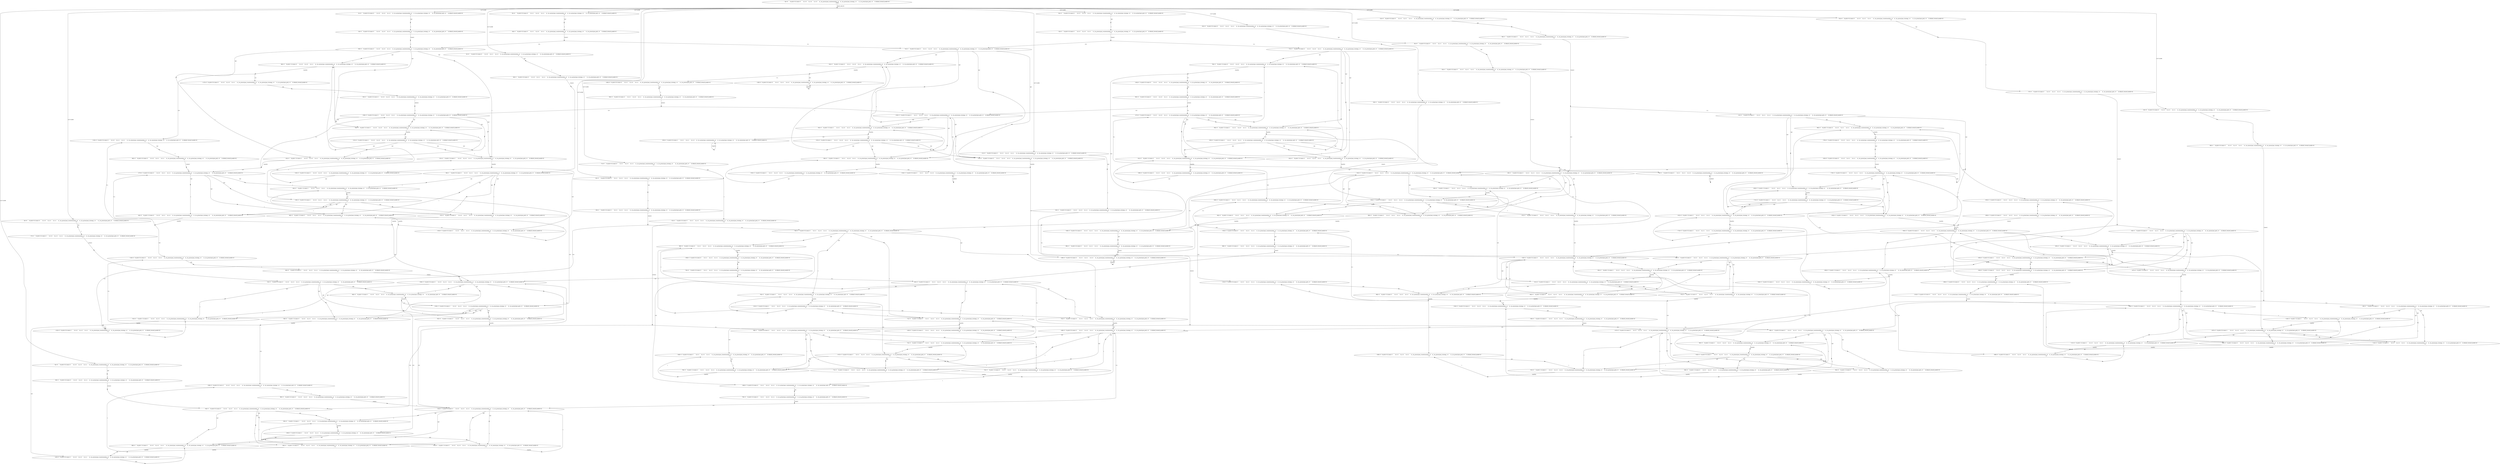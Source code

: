 digraph model {
	0 [ label = "0[c=0	& pick=0	& mem=0	& x=0	& y=0	& o=0	& _loc_prism2jani_countermodule_=0	& _loc_prism2jani_strategy_=0	& _loc_prism2jani_grid_=0	& default_reward_model=0]
: {init}" ];
	1 [ label = "1[c=0	& pick=0	& mem=0	& x=0	& y=0	& o=1	& _loc_prism2jani_countermodule_=0	& _loc_prism2jani_strategy_=0	& _loc_prism2jani_grid_=0	& default_reward_model=0]
: {}" ];
	2 [ label = "2[c=0	& pick=0	& mem=0	& x=0	& y=1	& o=1	& _loc_prism2jani_countermodule_=0	& _loc_prism2jani_strategy_=0	& _loc_prism2jani_grid_=0	& default_reward_model=0]
: {}" ];
	3 [ label = "3[c=0	& pick=0	& mem=0	& x=0	& y=2	& o=1	& _loc_prism2jani_countermodule_=0	& _loc_prism2jani_strategy_=0	& _loc_prism2jani_grid_=0	& default_reward_model=0]
: {}" ];
	4 [ label = "4[c=0	& pick=0	& mem=0	& x=0	& y=3	& o=1	& _loc_prism2jani_countermodule_=0	& _loc_prism2jani_strategy_=0	& _loc_prism2jani_grid_=0	& default_reward_model=0]
: {}" ];
	5 [ label = "5[c=0	& pick=0	& mem=0	& x=1	& y=0	& o=1	& _loc_prism2jani_countermodule_=0	& _loc_prism2jani_strategy_=0	& _loc_prism2jani_grid_=0	& default_reward_model=0]
: {}" ];
	6 [ label = "6[c=0	& pick=0	& mem=0	& x=1	& y=2	& o=1	& _loc_prism2jani_countermodule_=0	& _loc_prism2jani_strategy_=0	& _loc_prism2jani_grid_=0	& default_reward_model=0]
: {}" ];
	7 [ label = "7[c=0	& pick=0	& mem=0	& x=1	& y=3	& o=1	& _loc_prism2jani_countermodule_=0	& _loc_prism2jani_strategy_=0	& _loc_prism2jani_grid_=0	& default_reward_model=0]
: {}" ];
	8 [ label = "8[c=0	& pick=0	& mem=0	& x=2	& y=0	& o=1	& _loc_prism2jani_countermodule_=0	& _loc_prism2jani_strategy_=0	& _loc_prism2jani_grid_=0	& default_reward_model=0]
: {}" ];
	9 [ label = "9[c=0	& pick=0	& mem=0	& x=2	& y=1	& o=1	& _loc_prism2jani_countermodule_=0	& _loc_prism2jani_strategy_=0	& _loc_prism2jani_grid_=0	& default_reward_model=0]
: {}" ];
	10 [ label = "10[c=0	& pick=0	& mem=0	& x=2	& y=2	& o=1	& _loc_prism2jani_countermodule_=0	& _loc_prism2jani_strategy_=0	& _loc_prism2jani_grid_=0	& default_reward_model=0]
: {}" ];
	11 [ label = "11[c=0	& pick=0	& mem=0	& x=2	& y=3	& o=1	& _loc_prism2jani_countermodule_=0	& _loc_prism2jani_strategy_=0	& _loc_prism2jani_grid_=0	& default_reward_model=0]
: {}" ];
	12 [ label = "12[c=0	& pick=0	& mem=0	& x=3	& y=1	& o=1	& _loc_prism2jani_countermodule_=0	& _loc_prism2jani_strategy_=0	& _loc_prism2jani_grid_=0	& default_reward_model=0]
: {}" ];
	13 [ label = "13[c=0	& pick=0	& mem=0	& x=3	& y=2	& o=1	& _loc_prism2jani_countermodule_=0	& _loc_prism2jani_strategy_=0	& _loc_prism2jani_grid_=0	& default_reward_model=0]
: {}" ];
	14 [ label = "14[c=0	& pick=0	& mem=0	& x=3	& y=3	& o=1	& _loc_prism2jani_countermodule_=0	& _loc_prism2jani_strategy_=0	& _loc_prism2jani_grid_=0	& default_reward_model=0]
: {}" ];
	15 [ label = "15[c=1	& pick=4	& mem=3	& x=0	& y=0	& o=1	& _loc_prism2jani_countermodule_=0	& _loc_prism2jani_strategy_=0	& _loc_prism2jani_grid_=0	& default_reward_model=0]
: {}" ];
	16 [ label = "16[c=1	& pick=4	& mem=3	& x=0	& y=1	& o=1	& _loc_prism2jani_countermodule_=0	& _loc_prism2jani_strategy_=0	& _loc_prism2jani_grid_=0	& default_reward_model=0]
: {}" ];
	17 [ label = "17[c=1	& pick=4	& mem=3	& x=0	& y=2	& o=1	& _loc_prism2jani_countermodule_=0	& _loc_prism2jani_strategy_=0	& _loc_prism2jani_grid_=0	& default_reward_model=0]
: {}" ];
	18 [ label = "18[c=1	& pick=4	& mem=3	& x=0	& y=3	& o=1	& _loc_prism2jani_countermodule_=0	& _loc_prism2jani_strategy_=0	& _loc_prism2jani_grid_=0	& default_reward_model=0]
: {}" ];
	19 [ label = "19[c=1	& pick=4	& mem=3	& x=1	& y=0	& o=1	& _loc_prism2jani_countermodule_=0	& _loc_prism2jani_strategy_=0	& _loc_prism2jani_grid_=0	& default_reward_model=0]
: {}" ];
	20 [ label = "20[c=1	& pick=4	& mem=3	& x=1	& y=2	& o=1	& _loc_prism2jani_countermodule_=0	& _loc_prism2jani_strategy_=0	& _loc_prism2jani_grid_=0	& default_reward_model=0]
: {}" ];
	21 [ label = "21[c=1	& pick=4	& mem=3	& x=1	& y=3	& o=1	& _loc_prism2jani_countermodule_=0	& _loc_prism2jani_strategy_=0	& _loc_prism2jani_grid_=0	& default_reward_model=0]
: {}" ];
	22 [ label = "22[c=1	& pick=4	& mem=3	& x=2	& y=0	& o=1	& _loc_prism2jani_countermodule_=0	& _loc_prism2jani_strategy_=0	& _loc_prism2jani_grid_=0	& default_reward_model=0]
: {}" ];
	23 [ label = "23[c=1	& pick=4	& mem=3	& x=2	& y=1	& o=1	& _loc_prism2jani_countermodule_=0	& _loc_prism2jani_strategy_=0	& _loc_prism2jani_grid_=0	& default_reward_model=0]
: {}" ];
	24 [ label = "24[c=1	& pick=4	& mem=3	& x=2	& y=2	& o=1	& _loc_prism2jani_countermodule_=0	& _loc_prism2jani_strategy_=0	& _loc_prism2jani_grid_=0	& default_reward_model=0]
: {}" ];
	25 [ label = "25[c=1	& pick=4	& mem=3	& x=2	& y=3	& o=1	& _loc_prism2jani_countermodule_=0	& _loc_prism2jani_strategy_=0	& _loc_prism2jani_grid_=0	& default_reward_model=0]
: {}" ];
	26 [ label = "26[c=1	& pick=4	& mem=3	& x=3	& y=1	& o=1	& _loc_prism2jani_countermodule_=0	& _loc_prism2jani_strategy_=0	& _loc_prism2jani_grid_=0	& default_reward_model=0]
: {}" ];
	27 [ label = "27[c=1	& pick=4	& mem=3	& x=3	& y=2	& o=1	& _loc_prism2jani_countermodule_=0	& _loc_prism2jani_strategy_=0	& _loc_prism2jani_grid_=0	& default_reward_model=0]
: {}" ];
	28 [ label = "28[c=1	& pick=4	& mem=3	& x=3	& y=3	& o=1	& _loc_prism2jani_countermodule_=0	& _loc_prism2jani_strategy_=0	& _loc_prism2jani_grid_=0	& default_reward_model=0]
: {}" ];
	29 [ label = "29[c=1	& pick=0	& mem=3	& x=0	& y=1	& o=1	& _loc_prism2jani_countermodule_=0	& _loc_prism2jani_strategy_=0	& _loc_prism2jani_grid_=0	& default_reward_model=0]
: {}" ];
	30 [ label = "30[c=1	& pick=0	& mem=3	& x=0	& y=0	& o=1	& _loc_prism2jani_countermodule_=0	& _loc_prism2jani_strategy_=0	& _loc_prism2jani_grid_=0	& default_reward_model=0]
: {}" ];
	31 [ label = "31[c=1	& pick=0	& mem=3	& x=1	& y=0	& o=1	& _loc_prism2jani_countermodule_=0	& _loc_prism2jani_strategy_=0	& _loc_prism2jani_grid_=0	& default_reward_model=0]
: {}" ];
	32 [ label = "32[c=1	& pick=0	& mem=3	& x=0	& y=2	& o=1	& _loc_prism2jani_countermodule_=0	& _loc_prism2jani_strategy_=0	& _loc_prism2jani_grid_=0	& default_reward_model=0]
: {}" ];
	33 [ label = "33[c=1	& pick=0	& mem=3	& x=1	& y=1	& o=3	& _loc_prism2jani_countermodule_=0	& _loc_prism2jani_strategy_=0	& _loc_prism2jani_grid_=0	& default_reward_model=0]
: {}" ];
	34 [ label = "34[c=1	& pick=0	& mem=3	& x=0	& y=3	& o=1	& _loc_prism2jani_countermodule_=0	& _loc_prism2jani_strategy_=0	& _loc_prism2jani_grid_=0	& default_reward_model=0]
: {}" ];
	35 [ label = "35[c=1	& pick=0	& mem=3	& x=1	& y=2	& o=1	& _loc_prism2jani_countermodule_=0	& _loc_prism2jani_strategy_=0	& _loc_prism2jani_grid_=0	& default_reward_model=0]
: {}" ];
	36 [ label = "36[c=1	& pick=0	& mem=3	& x=1	& y=3	& o=1	& _loc_prism2jani_countermodule_=0	& _loc_prism2jani_strategy_=0	& _loc_prism2jani_grid_=0	& default_reward_model=0]
: {}" ];
	37 [ label = "37[c=1	& pick=0	& mem=3	& x=2	& y=0	& o=1	& _loc_prism2jani_countermodule_=0	& _loc_prism2jani_strategy_=0	& _loc_prism2jani_grid_=0	& default_reward_model=0]
: {}" ];
	38 [ label = "38[c=1	& pick=0	& mem=3	& x=2	& y=2	& o=1	& _loc_prism2jani_countermodule_=0	& _loc_prism2jani_strategy_=0	& _loc_prism2jani_grid_=0	& default_reward_model=0]
: {}" ];
	39 [ label = "39[c=1	& pick=0	& mem=3	& x=2	& y=3	& o=1	& _loc_prism2jani_countermodule_=0	& _loc_prism2jani_strategy_=0	& _loc_prism2jani_grid_=0	& default_reward_model=0]
: {}" ];
	40 [ label = "40[c=1	& pick=0	& mem=3	& x=2	& y=1	& o=1	& _loc_prism2jani_countermodule_=0	& _loc_prism2jani_strategy_=0	& _loc_prism2jani_grid_=0	& default_reward_model=0]
: {}" ];
	41 [ label = "41[c=1	& pick=0	& mem=3	& x=3	& y=1	& o=1	& _loc_prism2jani_countermodule_=0	& _loc_prism2jani_strategy_=0	& _loc_prism2jani_grid_=0	& default_reward_model=0]
: {}" ];
	42 [ label = "42[c=1	& pick=0	& mem=3	& x=3	& y=2	& o=1	& _loc_prism2jani_countermodule_=0	& _loc_prism2jani_strategy_=0	& _loc_prism2jani_grid_=0	& default_reward_model=0]
: {}" ];
	43 [ label = "43[c=1	& pick=0	& mem=3	& x=3	& y=3	& o=1	& _loc_prism2jani_countermodule_=0	& _loc_prism2jani_strategy_=0	& _loc_prism2jani_grid_=0	& default_reward_model=0]
: {}" ];
	44 [ label = "44[c=2	& pick=1	& mem=0	& x=0	& y=1	& o=1	& _loc_prism2jani_countermodule_=0	& _loc_prism2jani_strategy_=0	& _loc_prism2jani_grid_=0	& default_reward_model=0]
: {}" ];
	45 [ label = "45[c=2	& pick=1	& mem=1	& x=0	& y=1	& o=1	& _loc_prism2jani_countermodule_=0	& _loc_prism2jani_strategy_=0	& _loc_prism2jani_grid_=0	& default_reward_model=0]
: {}" ];
	46 [ label = "46[c=2	& pick=1	& mem=2	& x=0	& y=1	& o=1	& _loc_prism2jani_countermodule_=0	& _loc_prism2jani_strategy_=0	& _loc_prism2jani_grid_=0	& default_reward_model=0]
: {}" ];
	47 [ label = "47[c=2	& pick=1	& mem=3	& x=0	& y=1	& o=1	& _loc_prism2jani_countermodule_=0	& _loc_prism2jani_strategy_=0	& _loc_prism2jani_grid_=0	& default_reward_model=0]
: {}" ];
	48 [ label = "48[c=2	& pick=4	& mem=3	& x=0	& y=1	& o=1	& _loc_prism2jani_countermodule_=0	& _loc_prism2jani_strategy_=0	& _loc_prism2jani_grid_=0	& default_reward_model=0]
: {}" ];
	49 [ label = "49[c=2	& pick=1	& mem=0	& x=0	& y=0	& o=1	& _loc_prism2jani_countermodule_=0	& _loc_prism2jani_strategy_=0	& _loc_prism2jani_grid_=0	& default_reward_model=0]
: {}" ];
	50 [ label = "50[c=2	& pick=1	& mem=1	& x=0	& y=0	& o=1	& _loc_prism2jani_countermodule_=0	& _loc_prism2jani_strategy_=0	& _loc_prism2jani_grid_=0	& default_reward_model=0]
: {}" ];
	51 [ label = "51[c=2	& pick=1	& mem=2	& x=0	& y=0	& o=1	& _loc_prism2jani_countermodule_=0	& _loc_prism2jani_strategy_=0	& _loc_prism2jani_grid_=0	& default_reward_model=0]
: {}" ];
	52 [ label = "52[c=2	& pick=1	& mem=3	& x=0	& y=0	& o=1	& _loc_prism2jani_countermodule_=0	& _loc_prism2jani_strategy_=0	& _loc_prism2jani_grid_=0	& default_reward_model=0]
: {}" ];
	53 [ label = "53[c=2	& pick=4	& mem=3	& x=0	& y=0	& o=1	& _loc_prism2jani_countermodule_=0	& _loc_prism2jani_strategy_=0	& _loc_prism2jani_grid_=0	& default_reward_model=0]
: {}" ];
	54 [ label = "54[c=2	& pick=1	& mem=0	& x=1	& y=0	& o=1	& _loc_prism2jani_countermodule_=0	& _loc_prism2jani_strategy_=0	& _loc_prism2jani_grid_=0	& default_reward_model=0]
: {}" ];
	55 [ label = "55[c=2	& pick=1	& mem=1	& x=1	& y=0	& o=1	& _loc_prism2jani_countermodule_=0	& _loc_prism2jani_strategy_=0	& _loc_prism2jani_grid_=0	& default_reward_model=0]
: {}" ];
	56 [ label = "56[c=2	& pick=1	& mem=2	& x=1	& y=0	& o=1	& _loc_prism2jani_countermodule_=0	& _loc_prism2jani_strategy_=0	& _loc_prism2jani_grid_=0	& default_reward_model=0]
: {}" ];
	57 [ label = "57[c=2	& pick=1	& mem=3	& x=1	& y=0	& o=1	& _loc_prism2jani_countermodule_=0	& _loc_prism2jani_strategy_=0	& _loc_prism2jani_grid_=0	& default_reward_model=0]
: {}" ];
	58 [ label = "58[c=2	& pick=4	& mem=3	& x=1	& y=0	& o=1	& _loc_prism2jani_countermodule_=0	& _loc_prism2jani_strategy_=0	& _loc_prism2jani_grid_=0	& default_reward_model=0]
: {}" ];
	59 [ label = "59[c=2	& pick=1	& mem=0	& x=0	& y=2	& o=1	& _loc_prism2jani_countermodule_=0	& _loc_prism2jani_strategy_=0	& _loc_prism2jani_grid_=0	& default_reward_model=0]
: {}" ];
	60 [ label = "60[c=2	& pick=1	& mem=1	& x=0	& y=2	& o=1	& _loc_prism2jani_countermodule_=0	& _loc_prism2jani_strategy_=0	& _loc_prism2jani_grid_=0	& default_reward_model=0]
: {}" ];
	61 [ label = "61[c=2	& pick=1	& mem=2	& x=0	& y=2	& o=1	& _loc_prism2jani_countermodule_=0	& _loc_prism2jani_strategy_=0	& _loc_prism2jani_grid_=0	& default_reward_model=0]
: {}" ];
	62 [ label = "62[c=2	& pick=1	& mem=3	& x=0	& y=2	& o=1	& _loc_prism2jani_countermodule_=0	& _loc_prism2jani_strategy_=0	& _loc_prism2jani_grid_=0	& default_reward_model=0]
: {}" ];
	63 [ label = "63[c=2	& pick=4	& mem=3	& x=0	& y=2	& o=1	& _loc_prism2jani_countermodule_=0	& _loc_prism2jani_strategy_=0	& _loc_prism2jani_grid_=0	& default_reward_model=0]
: {}" ];
	64 [ label = "64[c=2	& pick=1	& mem=0	& x=0	& y=3	& o=1	& _loc_prism2jani_countermodule_=0	& _loc_prism2jani_strategy_=0	& _loc_prism2jani_grid_=0	& default_reward_model=0]
: {}" ];
	65 [ label = "65[c=2	& pick=1	& mem=1	& x=0	& y=3	& o=1	& _loc_prism2jani_countermodule_=0	& _loc_prism2jani_strategy_=0	& _loc_prism2jani_grid_=0	& default_reward_model=0]
: {}" ];
	66 [ label = "66[c=2	& pick=1	& mem=2	& x=0	& y=3	& o=1	& _loc_prism2jani_countermodule_=0	& _loc_prism2jani_strategy_=0	& _loc_prism2jani_grid_=0	& default_reward_model=0]
: {}" ];
	67 [ label = "67[c=2	& pick=1	& mem=3	& x=0	& y=3	& o=1	& _loc_prism2jani_countermodule_=0	& _loc_prism2jani_strategy_=0	& _loc_prism2jani_grid_=0	& default_reward_model=0]
: {}" ];
	68 [ label = "68[c=2	& pick=4	& mem=3	& x=0	& y=3	& o=1	& _loc_prism2jani_countermodule_=0	& _loc_prism2jani_strategy_=0	& _loc_prism2jani_grid_=0	& default_reward_model=0]
: {}" ];
	69 [ label = "69[c=2	& pick=1	& mem=0	& x=1	& y=2	& o=1	& _loc_prism2jani_countermodule_=0	& _loc_prism2jani_strategy_=0	& _loc_prism2jani_grid_=0	& default_reward_model=0]
: {}" ];
	70 [ label = "70[c=2	& pick=1	& mem=1	& x=1	& y=2	& o=1	& _loc_prism2jani_countermodule_=0	& _loc_prism2jani_strategy_=0	& _loc_prism2jani_grid_=0	& default_reward_model=0]
: {}" ];
	71 [ label = "71[c=2	& pick=1	& mem=2	& x=1	& y=2	& o=1	& _loc_prism2jani_countermodule_=0	& _loc_prism2jani_strategy_=0	& _loc_prism2jani_grid_=0	& default_reward_model=0]
: {}" ];
	72 [ label = "72[c=2	& pick=1	& mem=3	& x=1	& y=2	& o=1	& _loc_prism2jani_countermodule_=0	& _loc_prism2jani_strategy_=0	& _loc_prism2jani_grid_=0	& default_reward_model=0]
: {}" ];
	73 [ label = "73[c=2	& pick=4	& mem=3	& x=1	& y=2	& o=1	& _loc_prism2jani_countermodule_=0	& _loc_prism2jani_strategy_=0	& _loc_prism2jani_grid_=0	& default_reward_model=0]
: {}" ];
	74 [ label = "74[c=2	& pick=1	& mem=0	& x=1	& y=3	& o=1	& _loc_prism2jani_countermodule_=0	& _loc_prism2jani_strategy_=0	& _loc_prism2jani_grid_=0	& default_reward_model=0]
: {}" ];
	75 [ label = "75[c=2	& pick=1	& mem=1	& x=1	& y=3	& o=1	& _loc_prism2jani_countermodule_=0	& _loc_prism2jani_strategy_=0	& _loc_prism2jani_grid_=0	& default_reward_model=0]
: {}" ];
	76 [ label = "76[c=2	& pick=1	& mem=2	& x=1	& y=3	& o=1	& _loc_prism2jani_countermodule_=0	& _loc_prism2jani_strategy_=0	& _loc_prism2jani_grid_=0	& default_reward_model=0]
: {}" ];
	77 [ label = "77[c=2	& pick=1	& mem=3	& x=1	& y=3	& o=1	& _loc_prism2jani_countermodule_=0	& _loc_prism2jani_strategy_=0	& _loc_prism2jani_grid_=0	& default_reward_model=0]
: {}" ];
	78 [ label = "78[c=2	& pick=4	& mem=3	& x=1	& y=3	& o=1	& _loc_prism2jani_countermodule_=0	& _loc_prism2jani_strategy_=0	& _loc_prism2jani_grid_=0	& default_reward_model=0]
: {}" ];
	79 [ label = "79[c=2	& pick=1	& mem=0	& x=2	& y=0	& o=1	& _loc_prism2jani_countermodule_=0	& _loc_prism2jani_strategy_=0	& _loc_prism2jani_grid_=0	& default_reward_model=0]
: {}" ];
	80 [ label = "80[c=2	& pick=1	& mem=1	& x=2	& y=0	& o=1	& _loc_prism2jani_countermodule_=0	& _loc_prism2jani_strategy_=0	& _loc_prism2jani_grid_=0	& default_reward_model=0]
: {}" ];
	81 [ label = "81[c=2	& pick=1	& mem=2	& x=2	& y=0	& o=1	& _loc_prism2jani_countermodule_=0	& _loc_prism2jani_strategy_=0	& _loc_prism2jani_grid_=0	& default_reward_model=0]
: {}" ];
	82 [ label = "82[c=2	& pick=1	& mem=3	& x=2	& y=0	& o=1	& _loc_prism2jani_countermodule_=0	& _loc_prism2jani_strategy_=0	& _loc_prism2jani_grid_=0	& default_reward_model=0]
: {}" ];
	83 [ label = "83[c=2	& pick=4	& mem=3	& x=2	& y=0	& o=1	& _loc_prism2jani_countermodule_=0	& _loc_prism2jani_strategy_=0	& _loc_prism2jani_grid_=0	& default_reward_model=0]
: {}" ];
	84 [ label = "84[c=2	& pick=1	& mem=0	& x=2	& y=2	& o=1	& _loc_prism2jani_countermodule_=0	& _loc_prism2jani_strategy_=0	& _loc_prism2jani_grid_=0	& default_reward_model=0]
: {}" ];
	85 [ label = "85[c=2	& pick=1	& mem=1	& x=2	& y=2	& o=1	& _loc_prism2jani_countermodule_=0	& _loc_prism2jani_strategy_=0	& _loc_prism2jani_grid_=0	& default_reward_model=0]
: {}" ];
	86 [ label = "86[c=2	& pick=1	& mem=2	& x=2	& y=2	& o=1	& _loc_prism2jani_countermodule_=0	& _loc_prism2jani_strategy_=0	& _loc_prism2jani_grid_=0	& default_reward_model=0]
: {}" ];
	87 [ label = "87[c=2	& pick=1	& mem=3	& x=2	& y=2	& o=1	& _loc_prism2jani_countermodule_=0	& _loc_prism2jani_strategy_=0	& _loc_prism2jani_grid_=0	& default_reward_model=0]
: {}" ];
	88 [ label = "88[c=2	& pick=4	& mem=3	& x=2	& y=2	& o=1	& _loc_prism2jani_countermodule_=0	& _loc_prism2jani_strategy_=0	& _loc_prism2jani_grid_=0	& default_reward_model=0]
: {}" ];
	89 [ label = "89[c=2	& pick=1	& mem=0	& x=2	& y=3	& o=1	& _loc_prism2jani_countermodule_=0	& _loc_prism2jani_strategy_=0	& _loc_prism2jani_grid_=0	& default_reward_model=0]
: {}" ];
	90 [ label = "90[c=2	& pick=1	& mem=1	& x=2	& y=3	& o=1	& _loc_prism2jani_countermodule_=0	& _loc_prism2jani_strategy_=0	& _loc_prism2jani_grid_=0	& default_reward_model=0]
: {}" ];
	91 [ label = "91[c=2	& pick=1	& mem=2	& x=2	& y=3	& o=1	& _loc_prism2jani_countermodule_=0	& _loc_prism2jani_strategy_=0	& _loc_prism2jani_grid_=0	& default_reward_model=0]
: {}" ];
	92 [ label = "92[c=2	& pick=1	& mem=3	& x=2	& y=3	& o=1	& _loc_prism2jani_countermodule_=0	& _loc_prism2jani_strategy_=0	& _loc_prism2jani_grid_=0	& default_reward_model=0]
: {}" ];
	93 [ label = "93[c=2	& pick=4	& mem=3	& x=2	& y=3	& o=1	& _loc_prism2jani_countermodule_=0	& _loc_prism2jani_strategy_=0	& _loc_prism2jani_grid_=0	& default_reward_model=0]
: {}" ];
	94 [ label = "94[c=2	& pick=1	& mem=0	& x=2	& y=1	& o=1	& _loc_prism2jani_countermodule_=0	& _loc_prism2jani_strategy_=0	& _loc_prism2jani_grid_=0	& default_reward_model=0]
: {}" ];
	95 [ label = "95[c=2	& pick=1	& mem=1	& x=2	& y=1	& o=1	& _loc_prism2jani_countermodule_=0	& _loc_prism2jani_strategy_=0	& _loc_prism2jani_grid_=0	& default_reward_model=0]
: {}" ];
	96 [ label = "96[c=2	& pick=1	& mem=2	& x=2	& y=1	& o=1	& _loc_prism2jani_countermodule_=0	& _loc_prism2jani_strategy_=0	& _loc_prism2jani_grid_=0	& default_reward_model=0]
: {}" ];
	97 [ label = "97[c=2	& pick=1	& mem=3	& x=2	& y=1	& o=1	& _loc_prism2jani_countermodule_=0	& _loc_prism2jani_strategy_=0	& _loc_prism2jani_grid_=0	& default_reward_model=0]
: {}" ];
	98 [ label = "98[c=2	& pick=4	& mem=3	& x=2	& y=1	& o=1	& _loc_prism2jani_countermodule_=0	& _loc_prism2jani_strategy_=0	& _loc_prism2jani_grid_=0	& default_reward_model=0]
: {}" ];
	99 [ label = "99[c=2	& pick=1	& mem=0	& x=3	& y=1	& o=1	& _loc_prism2jani_countermodule_=0	& _loc_prism2jani_strategy_=0	& _loc_prism2jani_grid_=0	& default_reward_model=0]
: {}" ];
	100 [ label = "100[c=2	& pick=1	& mem=1	& x=3	& y=1	& o=1	& _loc_prism2jani_countermodule_=0	& _loc_prism2jani_strategy_=0	& _loc_prism2jani_grid_=0	& default_reward_model=0]
: {}" ];
	101 [ label = "101[c=2	& pick=1	& mem=2	& x=3	& y=1	& o=1	& _loc_prism2jani_countermodule_=0	& _loc_prism2jani_strategy_=0	& _loc_prism2jani_grid_=0	& default_reward_model=0]
: {}" ];
	102 [ label = "102[c=2	& pick=1	& mem=3	& x=3	& y=1	& o=1	& _loc_prism2jani_countermodule_=0	& _loc_prism2jani_strategy_=0	& _loc_prism2jani_grid_=0	& default_reward_model=0]
: {}" ];
	103 [ label = "103[c=2	& pick=4	& mem=3	& x=3	& y=1	& o=1	& _loc_prism2jani_countermodule_=0	& _loc_prism2jani_strategy_=0	& _loc_prism2jani_grid_=0	& default_reward_model=0]
: {}" ];
	104 [ label = "104[c=2	& pick=1	& mem=0	& x=3	& y=2	& o=1	& _loc_prism2jani_countermodule_=0	& _loc_prism2jani_strategy_=0	& _loc_prism2jani_grid_=0	& default_reward_model=0]
: {}" ];
	105 [ label = "105[c=2	& pick=1	& mem=1	& x=3	& y=2	& o=1	& _loc_prism2jani_countermodule_=0	& _loc_prism2jani_strategy_=0	& _loc_prism2jani_grid_=0	& default_reward_model=0]
: {}" ];
	106 [ label = "106[c=2	& pick=1	& mem=2	& x=3	& y=2	& o=1	& _loc_prism2jani_countermodule_=0	& _loc_prism2jani_strategy_=0	& _loc_prism2jani_grid_=0	& default_reward_model=0]
: {}" ];
	107 [ label = "107[c=2	& pick=1	& mem=3	& x=3	& y=2	& o=1	& _loc_prism2jani_countermodule_=0	& _loc_prism2jani_strategy_=0	& _loc_prism2jani_grid_=0	& default_reward_model=0]
: {}" ];
	108 [ label = "108[c=2	& pick=4	& mem=3	& x=3	& y=2	& o=1	& _loc_prism2jani_countermodule_=0	& _loc_prism2jani_strategy_=0	& _loc_prism2jani_grid_=0	& default_reward_model=0]
: {}" ];
	109 [ label = "109[c=2	& pick=1	& mem=0	& x=3	& y=3	& o=1	& _loc_prism2jani_countermodule_=0	& _loc_prism2jani_strategy_=0	& _loc_prism2jani_grid_=0	& default_reward_model=0]
: {}" ];
	110 [ label = "110[c=2	& pick=1	& mem=1	& x=3	& y=3	& o=1	& _loc_prism2jani_countermodule_=0	& _loc_prism2jani_strategy_=0	& _loc_prism2jani_grid_=0	& default_reward_model=0]
: {}" ];
	111 [ label = "111[c=2	& pick=1	& mem=2	& x=3	& y=3	& o=1	& _loc_prism2jani_countermodule_=0	& _loc_prism2jani_strategy_=0	& _loc_prism2jani_grid_=0	& default_reward_model=0]
: {}" ];
	112 [ label = "112[c=2	& pick=1	& mem=3	& x=3	& y=3	& o=1	& _loc_prism2jani_countermodule_=0	& _loc_prism2jani_strategy_=0	& _loc_prism2jani_grid_=0	& default_reward_model=0]
: {}" ];
	113 [ label = "113[c=2	& pick=4	& mem=3	& x=3	& y=3	& o=1	& _loc_prism2jani_countermodule_=0	& _loc_prism2jani_strategy_=0	& _loc_prism2jani_grid_=0	& default_reward_model=0]
: {}" ];
	114 [ label = "114[c=2	& pick=0	& mem=0	& x=0	& y=2	& o=1	& _loc_prism2jani_countermodule_=0	& _loc_prism2jani_strategy_=0	& _loc_prism2jani_grid_=0	& default_reward_model=0]
: {}" ];
	115 [ label = "115[c=2	& pick=0	& mem=0	& x=0	& y=1	& o=1	& _loc_prism2jani_countermodule_=0	& _loc_prism2jani_strategy_=0	& _loc_prism2jani_grid_=0	& default_reward_model=0]
: {}" ];
	116 [ label = "116[c=2	& pick=0	& mem=0	& x=1	& y=1	& o=3	& _loc_prism2jani_countermodule_=0	& _loc_prism2jani_strategy_=0	& _loc_prism2jani_grid_=0	& default_reward_model=0]
: {}" ];
	117 [ label = "117[c=2	& pick=0	& mem=0	& x=0	& y=0	& o=1	& _loc_prism2jani_countermodule_=0	& _loc_prism2jani_strategy_=0	& _loc_prism2jani_grid_=0	& default_reward_model=0]
: {}" ];
	118 [ label = "118[c=2	& pick=0	& mem=1	& x=0	& y=2	& o=1	& _loc_prism2jani_countermodule_=0	& _loc_prism2jani_strategy_=0	& _loc_prism2jani_grid_=0	& default_reward_model=0]
: {}" ];
	119 [ label = "119[c=2	& pick=0	& mem=1	& x=0	& y=1	& o=1	& _loc_prism2jani_countermodule_=0	& _loc_prism2jani_strategy_=0	& _loc_prism2jani_grid_=0	& default_reward_model=0]
: {}" ];
	120 [ label = "120[c=2	& pick=0	& mem=1	& x=1	& y=1	& o=3	& _loc_prism2jani_countermodule_=0	& _loc_prism2jani_strategy_=0	& _loc_prism2jani_grid_=0	& default_reward_model=0]
: {}" ];
	121 [ label = "121[c=2	& pick=0	& mem=1	& x=0	& y=0	& o=1	& _loc_prism2jani_countermodule_=0	& _loc_prism2jani_strategy_=0	& _loc_prism2jani_grid_=0	& default_reward_model=0]
: {}" ];
	122 [ label = "122[c=2	& pick=0	& mem=2	& x=0	& y=2	& o=1	& _loc_prism2jani_countermodule_=0	& _loc_prism2jani_strategy_=0	& _loc_prism2jani_grid_=0	& default_reward_model=0]
: {}" ];
	123 [ label = "123[c=2	& pick=0	& mem=2	& x=0	& y=1	& o=1	& _loc_prism2jani_countermodule_=0	& _loc_prism2jani_strategy_=0	& _loc_prism2jani_grid_=0	& default_reward_model=0]
: {}" ];
	124 [ label = "124[c=2	& pick=0	& mem=2	& x=1	& y=1	& o=3	& _loc_prism2jani_countermodule_=0	& _loc_prism2jani_strategy_=0	& _loc_prism2jani_grid_=0	& default_reward_model=0]
: {}" ];
	125 [ label = "125[c=2	& pick=0	& mem=2	& x=0	& y=0	& o=1	& _loc_prism2jani_countermodule_=0	& _loc_prism2jani_strategy_=0	& _loc_prism2jani_grid_=0	& default_reward_model=0]
: {}" ];
	126 [ label = "126[c=2	& pick=0	& mem=3	& x=0	& y=2	& o=1	& _loc_prism2jani_countermodule_=0	& _loc_prism2jani_strategy_=0	& _loc_prism2jani_grid_=0	& default_reward_model=0]
: {}" ];
	127 [ label = "127[c=2	& pick=0	& mem=3	& x=0	& y=1	& o=1	& _loc_prism2jani_countermodule_=0	& _loc_prism2jani_strategy_=0	& _loc_prism2jani_grid_=0	& default_reward_model=0]
: {}" ];
	128 [ label = "128[c=2	& pick=0	& mem=3	& x=1	& y=1	& o=3	& _loc_prism2jani_countermodule_=0	& _loc_prism2jani_strategy_=0	& _loc_prism2jani_grid_=0	& default_reward_model=0]
: {}" ];
	129 [ label = "129[c=2	& pick=0	& mem=3	& x=0	& y=0	& o=1	& _loc_prism2jani_countermodule_=0	& _loc_prism2jani_strategy_=0	& _loc_prism2jani_grid_=0	& default_reward_model=0]
: {}" ];
	130 [ label = "130[c=2	& pick=0	& mem=0	& x=1	& y=0	& o=1	& _loc_prism2jani_countermodule_=0	& _loc_prism2jani_strategy_=0	& _loc_prism2jani_grid_=0	& default_reward_model=0]
: {}" ];
	131 [ label = "131[c=2	& pick=0	& mem=1	& x=1	& y=0	& o=1	& _loc_prism2jani_countermodule_=0	& _loc_prism2jani_strategy_=0	& _loc_prism2jani_grid_=0	& default_reward_model=0]
: {}" ];
	132 [ label = "132[c=2	& pick=0	& mem=2	& x=1	& y=0	& o=1	& _loc_prism2jani_countermodule_=0	& _loc_prism2jani_strategy_=0	& _loc_prism2jani_grid_=0	& default_reward_model=0]
: {}" ];
	133 [ label = "133[c=2	& pick=0	& mem=3	& x=1	& y=0	& o=1	& _loc_prism2jani_countermodule_=0	& _loc_prism2jani_strategy_=0	& _loc_prism2jani_grid_=0	& default_reward_model=0]
: {}" ];
	134 [ label = "134[c=2	& pick=0	& mem=0	& x=2	& y=0	& o=1	& _loc_prism2jani_countermodule_=0	& _loc_prism2jani_strategy_=0	& _loc_prism2jani_grid_=0	& default_reward_model=0]
: {}" ];
	135 [ label = "135[c=2	& pick=0	& mem=1	& x=2	& y=0	& o=1	& _loc_prism2jani_countermodule_=0	& _loc_prism2jani_strategy_=0	& _loc_prism2jani_grid_=0	& default_reward_model=0]
: {}" ];
	136 [ label = "136[c=2	& pick=0	& mem=2	& x=2	& y=0	& o=1	& _loc_prism2jani_countermodule_=0	& _loc_prism2jani_strategy_=0	& _loc_prism2jani_grid_=0	& default_reward_model=0]
: {}" ];
	137 [ label = "137[c=2	& pick=0	& mem=3	& x=2	& y=0	& o=1	& _loc_prism2jani_countermodule_=0	& _loc_prism2jani_strategy_=0	& _loc_prism2jani_grid_=0	& default_reward_model=0]
: {}" ];
	138 [ label = "138[c=2	& pick=0	& mem=0	& x=0	& y=3	& o=1	& _loc_prism2jani_countermodule_=0	& _loc_prism2jani_strategy_=0	& _loc_prism2jani_grid_=0	& default_reward_model=0]
: {}" ];
	139 [ label = "139[c=2	& pick=0	& mem=0	& x=1	& y=2	& o=1	& _loc_prism2jani_countermodule_=0	& _loc_prism2jani_strategy_=0	& _loc_prism2jani_grid_=0	& default_reward_model=0]
: {}" ];
	140 [ label = "140[c=2	& pick=0	& mem=1	& x=0	& y=3	& o=1	& _loc_prism2jani_countermodule_=0	& _loc_prism2jani_strategy_=0	& _loc_prism2jani_grid_=0	& default_reward_model=0]
: {}" ];
	141 [ label = "141[c=2	& pick=0	& mem=1	& x=1	& y=2	& o=1	& _loc_prism2jani_countermodule_=0	& _loc_prism2jani_strategy_=0	& _loc_prism2jani_grid_=0	& default_reward_model=0]
: {}" ];
	142 [ label = "142[c=2	& pick=0	& mem=2	& x=0	& y=3	& o=1	& _loc_prism2jani_countermodule_=0	& _loc_prism2jani_strategy_=0	& _loc_prism2jani_grid_=0	& default_reward_model=0]
: {}" ];
	143 [ label = "143[c=2	& pick=0	& mem=2	& x=1	& y=2	& o=1	& _loc_prism2jani_countermodule_=0	& _loc_prism2jani_strategy_=0	& _loc_prism2jani_grid_=0	& default_reward_model=0]
: {}" ];
	144 [ label = "144[c=2	& pick=0	& mem=3	& x=0	& y=3	& o=1	& _loc_prism2jani_countermodule_=0	& _loc_prism2jani_strategy_=0	& _loc_prism2jani_grid_=0	& default_reward_model=0]
: {}" ];
	145 [ label = "145[c=2	& pick=0	& mem=3	& x=1	& y=2	& o=1	& _loc_prism2jani_countermodule_=0	& _loc_prism2jani_strategy_=0	& _loc_prism2jani_grid_=0	& default_reward_model=0]
: {}" ];
	146 [ label = "146[c=2	& pick=0	& mem=0	& x=1	& y=3	& o=1	& _loc_prism2jani_countermodule_=0	& _loc_prism2jani_strategy_=0	& _loc_prism2jani_grid_=0	& default_reward_model=0]
: {}" ];
	147 [ label = "147[c=2	& pick=0	& mem=1	& x=1	& y=3	& o=1	& _loc_prism2jani_countermodule_=0	& _loc_prism2jani_strategy_=0	& _loc_prism2jani_grid_=0	& default_reward_model=0]
: {}" ];
	148 [ label = "148[c=2	& pick=0	& mem=2	& x=1	& y=3	& o=1	& _loc_prism2jani_countermodule_=0	& _loc_prism2jani_strategy_=0	& _loc_prism2jani_grid_=0	& default_reward_model=0]
: {}" ];
	149 [ label = "149[c=2	& pick=0	& mem=3	& x=1	& y=3	& o=1	& _loc_prism2jani_countermodule_=0	& _loc_prism2jani_strategy_=0	& _loc_prism2jani_grid_=0	& default_reward_model=0]
: {}" ];
	150 [ label = "150[c=2	& pick=0	& mem=0	& x=2	& y=2	& o=1	& _loc_prism2jani_countermodule_=0	& _loc_prism2jani_strategy_=0	& _loc_prism2jani_grid_=0	& default_reward_model=0]
: {}" ];
	151 [ label = "151[c=2	& pick=0	& mem=1	& x=2	& y=2	& o=1	& _loc_prism2jani_countermodule_=0	& _loc_prism2jani_strategy_=0	& _loc_prism2jani_grid_=0	& default_reward_model=0]
: {}" ];
	152 [ label = "152[c=2	& pick=0	& mem=2	& x=2	& y=2	& o=1	& _loc_prism2jani_countermodule_=0	& _loc_prism2jani_strategy_=0	& _loc_prism2jani_grid_=0	& default_reward_model=0]
: {}" ];
	153 [ label = "153[c=2	& pick=0	& mem=3	& x=2	& y=2	& o=1	& _loc_prism2jani_countermodule_=0	& _loc_prism2jani_strategy_=0	& _loc_prism2jani_grid_=0	& default_reward_model=0]
: {}" ];
	154 [ label = "154[c=2	& pick=0	& mem=0	& x=2	& y=3	& o=1	& _loc_prism2jani_countermodule_=0	& _loc_prism2jani_strategy_=0	& _loc_prism2jani_grid_=0	& default_reward_model=0]
: {}" ];
	155 [ label = "155[c=2	& pick=0	& mem=1	& x=2	& y=3	& o=1	& _loc_prism2jani_countermodule_=0	& _loc_prism2jani_strategy_=0	& _loc_prism2jani_grid_=0	& default_reward_model=0]
: {}" ];
	156 [ label = "156[c=2	& pick=0	& mem=2	& x=2	& y=3	& o=1	& _loc_prism2jani_countermodule_=0	& _loc_prism2jani_strategy_=0	& _loc_prism2jani_grid_=0	& default_reward_model=0]
: {}" ];
	157 [ label = "157[c=2	& pick=0	& mem=3	& x=2	& y=3	& o=1	& _loc_prism2jani_countermodule_=0	& _loc_prism2jani_strategy_=0	& _loc_prism2jani_grid_=0	& default_reward_model=0]
: {}" ];
	158 [ label = "158[c=2	& pick=0	& mem=0	& x=2	& y=1	& o=1	& _loc_prism2jani_countermodule_=0	& _loc_prism2jani_strategy_=0	& _loc_prism2jani_grid_=0	& default_reward_model=0]
: {}" ];
	159 [ label = "159[c=2	& pick=0	& mem=1	& x=2	& y=1	& o=1	& _loc_prism2jani_countermodule_=0	& _loc_prism2jani_strategy_=0	& _loc_prism2jani_grid_=0	& default_reward_model=0]
: {}" ];
	160 [ label = "160[c=2	& pick=0	& mem=2	& x=2	& y=1	& o=1	& _loc_prism2jani_countermodule_=0	& _loc_prism2jani_strategy_=0	& _loc_prism2jani_grid_=0	& default_reward_model=0]
: {}" ];
	161 [ label = "161[c=2	& pick=0	& mem=3	& x=2	& y=1	& o=1	& _loc_prism2jani_countermodule_=0	& _loc_prism2jani_strategy_=0	& _loc_prism2jani_grid_=0	& default_reward_model=0]
: {}" ];
	162 [ label = "162[c=2	& pick=0	& mem=0	& x=3	& y=2	& o=1	& _loc_prism2jani_countermodule_=0	& _loc_prism2jani_strategy_=0	& _loc_prism2jani_grid_=0	& default_reward_model=0]
: {}" ];
	163 [ label = "163[c=2	& pick=0	& mem=1	& x=3	& y=2	& o=1	& _loc_prism2jani_countermodule_=0	& _loc_prism2jani_strategy_=0	& _loc_prism2jani_grid_=0	& default_reward_model=0]
: {}" ];
	164 [ label = "164[c=2	& pick=0	& mem=2	& x=3	& y=2	& o=1	& _loc_prism2jani_countermodule_=0	& _loc_prism2jani_strategy_=0	& _loc_prism2jani_grid_=0	& default_reward_model=0]
: {}" ];
	165 [ label = "165[c=2	& pick=0	& mem=3	& x=3	& y=2	& o=1	& _loc_prism2jani_countermodule_=0	& _loc_prism2jani_strategy_=0	& _loc_prism2jani_grid_=0	& default_reward_model=0]
: {}" ];
	166 [ label = "166[c=2	& pick=0	& mem=0	& x=3	& y=3	& o=1	& _loc_prism2jani_countermodule_=0	& _loc_prism2jani_strategy_=0	& _loc_prism2jani_grid_=0	& default_reward_model=0]
: {}" ];
	167 [ label = "167[c=2	& pick=0	& mem=1	& x=3	& y=3	& o=1	& _loc_prism2jani_countermodule_=0	& _loc_prism2jani_strategy_=0	& _loc_prism2jani_grid_=0	& default_reward_model=0]
: {}" ];
	168 [ label = "168[c=2	& pick=0	& mem=2	& x=3	& y=3	& o=1	& _loc_prism2jani_countermodule_=0	& _loc_prism2jani_strategy_=0	& _loc_prism2jani_grid_=0	& default_reward_model=0]
: {}" ];
	169 [ label = "169[c=2	& pick=0	& mem=3	& x=3	& y=3	& o=1	& _loc_prism2jani_countermodule_=0	& _loc_prism2jani_strategy_=0	& _loc_prism2jani_grid_=0	& default_reward_model=0]
: {}" ];
	170 [ label = "170[c=2	& pick=0	& mem=0	& x=3	& y=1	& o=1	& _loc_prism2jani_countermodule_=0	& _loc_prism2jani_strategy_=0	& _loc_prism2jani_grid_=0	& default_reward_model=0]
: {}" ];
	171 [ label = "171[c=2	& pick=0	& mem=1	& x=3	& y=1	& o=1	& _loc_prism2jani_countermodule_=0	& _loc_prism2jani_strategy_=0	& _loc_prism2jani_grid_=0	& default_reward_model=0]
: {}" ];
	172 [ label = "172[c=2	& pick=0	& mem=2	& x=3	& y=1	& o=1	& _loc_prism2jani_countermodule_=0	& _loc_prism2jani_strategy_=0	& _loc_prism2jani_grid_=0	& default_reward_model=0]
: {}" ];
	173 [ label = "173[c=2	& pick=0	& mem=3	& x=3	& y=1	& o=1	& _loc_prism2jani_countermodule_=0	& _loc_prism2jani_strategy_=0	& _loc_prism2jani_grid_=0	& default_reward_model=0]
: {}" ];
	"0c0" [shape = "point"];
	0 -> "0c0" [ label = "{grid_cmd_9}"]
;
	"0c0" -> 1 [ label= "0.0714286" ];
	"0c0" -> 2 [ label= "0.0714286" ];
	"0c0" -> 3 [ label= "0.0714286" ];
	"0c0" -> 4 [ label= "0.0714286" ];
	"0c0" -> 5 [ label= "0.0714286" ];
	"0c0" -> 6 [ label= "0.0714286" ];
	"0c0" -> 7 [ label= "0.0714286" ];
	"0c0" -> 8 [ label= "0.0714286" ];
	"0c0" -> 9 [ label= "0.0714286" ];
	"0c0" -> 10 [ label= "0.0714286" ];
	"0c0" -> 11 [ label= "0.0714286" ];
	"0c0" -> 12 [ label= "0.0714286" ];
	"0c0" -> 13 [ label= "0.0714286" ];
	"0c0" -> 14 [ label= "0.0714286" ];
	"1c0" [shape = "point"];
	1 -> "1c0" [ label = "{p}"]
;
	"1c0" -> 15 [ label= "1" ];
	"2c0" [shape = "point"];
	2 -> "2c0" [ label = "{p}"]
;
	"2c0" -> 16 [ label= "1" ];
	"3c0" [shape = "point"];
	3 -> "3c0" [ label = "{p}"]
;
	"3c0" -> 17 [ label= "1" ];
	"4c0" [shape = "point"];
	4 -> "4c0" [ label = "{p}"]
;
	"4c0" -> 18 [ label= "1" ];
	"5c0" [shape = "point"];
	5 -> "5c0" [ label = "{p}"]
;
	"5c0" -> 19 [ label= "1" ];
	"6c0" [shape = "point"];
	6 -> "6c0" [ label = "{p}"]
;
	"6c0" -> 20 [ label= "1" ];
	"7c0" [shape = "point"];
	7 -> "7c0" [ label = "{p}"]
;
	"7c0" -> 21 [ label= "1" ];
	"8c0" [shape = "point"];
	8 -> "8c0" [ label = "{p}"]
;
	"8c0" -> 22 [ label= "1" ];
	"9c0" [shape = "point"];
	9 -> "9c0" [ label = "{p}"]
;
	"9c0" -> 23 [ label= "1" ];
	"10c0" [shape = "point"];
	10 -> "10c0" [ label = "{p}"]
;
	"10c0" -> 24 [ label= "1" ];
	"11c0" [shape = "point"];
	11 -> "11c0" [ label = "{p}"]
;
	"11c0" -> 25 [ label= "1" ];
	"12c0" [shape = "point"];
	12 -> "12c0" [ label = "{p}"]
;
	"12c0" -> 26 [ label= "1" ];
	"13c0" [shape = "point"];
	13 -> "13c0" [ label = "{p}"]
;
	"13c0" -> 27 [ label= "1" ];
	"14c0" [shape = "point"];
	14 -> "14c0" [ label = "{p}"]
;
	"14c0" -> 28 [ label= "1" ];
	"15c0" [shape = "point"];
	15 -> "15c0" [ label = "{west}"]
;
	"15c0" -> 30 [ label= "1" ];
	"16c0" [shape = "point"];
	16 -> "16c0" [ label = "{west}"]
;
	"16c0" -> 29 [ label= "1" ];
	"17c0" [shape = "point"];
	17 -> "17c0" [ label = "{west}"]
;
	"17c0" -> 32 [ label= "1" ];
	"18c0" [shape = "point"];
	18 -> "18c0" [ label = "{west}"]
;
	"18c0" -> 34 [ label= "1" ];
	"19c0" [shape = "point"];
	19 -> "19c0" [ label = "{west}"]
;
	"19c0" -> 30 [ label= "0.9" ];
	"19c0" -> 31 [ label= "0.1" ];
	"20c0" [shape = "point"];
	20 -> "20c0" [ label = "{west}"]
;
	"20c0" -> 32 [ label= "0.9" ];
	"20c0" -> 35 [ label= "0.1" ];
	"21c0" [shape = "point"];
	21 -> "21c0" [ label = "{west}"]
;
	"21c0" -> 34 [ label= "0.9" ];
	"21c0" -> 36 [ label= "0.1" ];
	"22c0" [shape = "point"];
	22 -> "22c0" [ label = "{west}"]
;
	"22c0" -> 31 [ label= "0.9" ];
	"22c0" -> 37 [ label= "0.1" ];
	"23c0" [shape = "point"];
	23 -> "23c0" [ label = "{west}"]
;
	"23c0" -> 33 [ label= "0.9" ];
	"23c0" -> 40 [ label= "0.1" ];
	"24c0" [shape = "point"];
	24 -> "24c0" [ label = "{west}"]
;
	"24c0" -> 35 [ label= "0.9" ];
	"24c0" -> 38 [ label= "0.1" ];
	"25c0" [shape = "point"];
	25 -> "25c0" [ label = "{west}"]
;
	"25c0" -> 36 [ label= "0.9" ];
	"25c0" -> 39 [ label= "0.1" ];
	"26c0" [shape = "point"];
	26 -> "26c0" [ label = "{west}"]
;
	"26c0" -> 40 [ label= "0.9" ];
	"26c0" -> 41 [ label= "0.1" ];
	"27c0" [shape = "point"];
	27 -> "27c0" [ label = "{west}"]
;
	"27c0" -> 38 [ label= "0.9" ];
	"27c0" -> 42 [ label= "0.1" ];
	"28c0" [shape = "point"];
	28 -> "28c0" [ label = "{west}"]
;
	"28c0" -> 39 [ label= "0.9" ];
	"28c0" -> 43 [ label= "0.1" ];
	"29c0" [shape = "point"];
	29 -> "29c0" [ label = "{p}"]
;
	"29c0" -> 44 [ label= "1" ];
	"29c1" [shape = "point"];
	29 -> "29c1" [ label = "{p}"]
;
	"29c1" -> 45 [ label= "1" ];
	"29c2" [shape = "point"];
	29 -> "29c2" [ label = "{p}"]
;
	"29c2" -> 46 [ label= "1" ];
	"29c3" [shape = "point"];
	29 -> "29c3" [ label = "{p}"]
;
	"29c3" -> 47 [ label= "1" ];
	"30c0" [shape = "point"];
	30 -> "30c0" [ label = "{p}"]
;
	"30c0" -> 49 [ label= "1" ];
	"30c1" [shape = "point"];
	30 -> "30c1" [ label = "{p}"]
;
	"30c1" -> 50 [ label= "1" ];
	"30c2" [shape = "point"];
	30 -> "30c2" [ label = "{p}"]
;
	"30c2" -> 51 [ label= "1" ];
	"30c3" [shape = "point"];
	30 -> "30c3" [ label = "{p}"]
;
	"30c3" -> 52 [ label= "1" ];
	"31c0" [shape = "point"];
	31 -> "31c0" [ label = "{p}"]
;
	"31c0" -> 54 [ label= "1" ];
	"31c1" [shape = "point"];
	31 -> "31c1" [ label = "{p}"]
;
	"31c1" -> 55 [ label= "1" ];
	"31c2" [shape = "point"];
	31 -> "31c2" [ label = "{p}"]
;
	"31c2" -> 56 [ label= "1" ];
	"31c3" [shape = "point"];
	31 -> "31c3" [ label = "{p}"]
;
	"31c3" -> 57 [ label= "1" ];
	"32c0" [shape = "point"];
	32 -> "32c0" [ label = "{p}"]
;
	"32c0" -> 59 [ label= "1" ];
	"32c1" [shape = "point"];
	32 -> "32c1" [ label = "{p}"]
;
	"32c1" -> 60 [ label= "1" ];
	"32c2" [shape = "point"];
	32 -> "32c2" [ label = "{p}"]
;
	"32c2" -> 61 [ label= "1" ];
	"32c3" [shape = "point"];
	32 -> "32c3" [ label = "{p}"]
;
	"32c3" -> 62 [ label= "1" ];
	"33c0" [shape = "point"];
	33 -> "33c0" [ label = "{bad}"]
;
	"33c0" -> 33 [ label= "1" ];
	"34c0" [shape = "point"];
	34 -> "34c0" [ label = "{p}"]
;
	"34c0" -> 64 [ label= "1" ];
	"34c1" [shape = "point"];
	34 -> "34c1" [ label = "{p}"]
;
	"34c1" -> 65 [ label= "1" ];
	"34c2" [shape = "point"];
	34 -> "34c2" [ label = "{p}"]
;
	"34c2" -> 66 [ label= "1" ];
	"34c3" [shape = "point"];
	34 -> "34c3" [ label = "{p}"]
;
	"34c3" -> 67 [ label= "1" ];
	"35c0" [shape = "point"];
	35 -> "35c0" [ label = "{p}"]
;
	"35c0" -> 69 [ label= "1" ];
	"35c1" [shape = "point"];
	35 -> "35c1" [ label = "{p}"]
;
	"35c1" -> 70 [ label= "1" ];
	"35c2" [shape = "point"];
	35 -> "35c2" [ label = "{p}"]
;
	"35c2" -> 71 [ label= "1" ];
	"35c3" [shape = "point"];
	35 -> "35c3" [ label = "{p}"]
;
	"35c3" -> 72 [ label= "1" ];
	"36c0" [shape = "point"];
	36 -> "36c0" [ label = "{p}"]
;
	"36c0" -> 74 [ label= "1" ];
	"36c1" [shape = "point"];
	36 -> "36c1" [ label = "{p}"]
;
	"36c1" -> 75 [ label= "1" ];
	"36c2" [shape = "point"];
	36 -> "36c2" [ label = "{p}"]
;
	"36c2" -> 76 [ label= "1" ];
	"36c3" [shape = "point"];
	36 -> "36c3" [ label = "{p}"]
;
	"36c3" -> 77 [ label= "1" ];
	"37c0" [shape = "point"];
	37 -> "37c0" [ label = "{p}"]
;
	"37c0" -> 79 [ label= "1" ];
	"37c1" [shape = "point"];
	37 -> "37c1" [ label = "{p}"]
;
	"37c1" -> 80 [ label= "1" ];
	"37c2" [shape = "point"];
	37 -> "37c2" [ label = "{p}"]
;
	"37c2" -> 81 [ label= "1" ];
	"37c3" [shape = "point"];
	37 -> "37c3" [ label = "{p}"]
;
	"37c3" -> 82 [ label= "1" ];
	"38c0" [shape = "point"];
	38 -> "38c0" [ label = "{p}"]
;
	"38c0" -> 84 [ label= "1" ];
	"38c1" [shape = "point"];
	38 -> "38c1" [ label = "{p}"]
;
	"38c1" -> 85 [ label= "1" ];
	"38c2" [shape = "point"];
	38 -> "38c2" [ label = "{p}"]
;
	"38c2" -> 86 [ label= "1" ];
	"38c3" [shape = "point"];
	38 -> "38c3" [ label = "{p}"]
;
	"38c3" -> 87 [ label= "1" ];
	"39c0" [shape = "point"];
	39 -> "39c0" [ label = "{p}"]
;
	"39c0" -> 89 [ label= "1" ];
	"39c1" [shape = "point"];
	39 -> "39c1" [ label = "{p}"]
;
	"39c1" -> 90 [ label= "1" ];
	"39c2" [shape = "point"];
	39 -> "39c2" [ label = "{p}"]
;
	"39c2" -> 91 [ label= "1" ];
	"39c3" [shape = "point"];
	39 -> "39c3" [ label = "{p}"]
;
	"39c3" -> 92 [ label= "1" ];
	"40c0" [shape = "point"];
	40 -> "40c0" [ label = "{p}"]
;
	"40c0" -> 94 [ label= "1" ];
	"40c1" [shape = "point"];
	40 -> "40c1" [ label = "{p}"]
;
	"40c1" -> 95 [ label= "1" ];
	"40c2" [shape = "point"];
	40 -> "40c2" [ label = "{p}"]
;
	"40c2" -> 96 [ label= "1" ];
	"40c3" [shape = "point"];
	40 -> "40c3" [ label = "{p}"]
;
	"40c3" -> 97 [ label= "1" ];
	"41c0" [shape = "point"];
	41 -> "41c0" [ label = "{p}"]
;
	"41c0" -> 99 [ label= "1" ];
	"41c1" [shape = "point"];
	41 -> "41c1" [ label = "{p}"]
;
	"41c1" -> 100 [ label= "1" ];
	"41c2" [shape = "point"];
	41 -> "41c2" [ label = "{p}"]
;
	"41c2" -> 101 [ label= "1" ];
	"41c3" [shape = "point"];
	41 -> "41c3" [ label = "{p}"]
;
	"41c3" -> 102 [ label= "1" ];
	"42c0" [shape = "point"];
	42 -> "42c0" [ label = "{p}"]
;
	"42c0" -> 104 [ label= "1" ];
	"42c1" [shape = "point"];
	42 -> "42c1" [ label = "{p}"]
;
	"42c1" -> 105 [ label= "1" ];
	"42c2" [shape = "point"];
	42 -> "42c2" [ label = "{p}"]
;
	"42c2" -> 106 [ label= "1" ];
	"42c3" [shape = "point"];
	42 -> "42c3" [ label = "{p}"]
;
	"42c3" -> 107 [ label= "1" ];
	"43c0" [shape = "point"];
	43 -> "43c0" [ label = "{p}"]
;
	"43c0" -> 109 [ label= "1" ];
	"43c1" [shape = "point"];
	43 -> "43c1" [ label = "{p}"]
;
	"43c1" -> 110 [ label= "1" ];
	"43c2" [shape = "point"];
	43 -> "43c2" [ label = "{p}"]
;
	"43c2" -> 111 [ label= "1" ];
	"43c3" [shape = "point"];
	43 -> "43c3" [ label = "{p}"]
;
	"43c3" -> 112 [ label= "1" ];
	"44c0" [shape = "point"];
	44 -> "44c0" [ label = "{north}"]
;
	"44c0" -> 114 [ label= "0.9" ];
	"44c0" -> 115 [ label= "0.1" ];
	"45c0" [shape = "point"];
	45 -> "45c0" [ label = "{north}"]
;
	"45c0" -> 118 [ label= "0.9" ];
	"45c0" -> 119 [ label= "0.1" ];
	"46c0" [shape = "point"];
	46 -> "46c0" [ label = "{north}"]
;
	"46c0" -> 122 [ label= "0.9" ];
	"46c0" -> 123 [ label= "0.1" ];
	"47c0" [shape = "point"];
	47 -> "47c0" [ label = "{north}"]
;
	"47c0" -> 126 [ label= "0.9" ];
	"47c0" -> 127 [ label= "0.1" ];
	"48c0" [shape = "point"];
	48 -> "48c0" [ label = "{west}"]
;
	"48c0" -> 127 [ label= "1" ];
	"49c0" [shape = "point"];
	49 -> "49c0" [ label = "{north}"]
;
	"49c0" -> 115 [ label= "0.9" ];
	"49c0" -> 117 [ label= "0.1" ];
	"50c0" [shape = "point"];
	50 -> "50c0" [ label = "{north}"]
;
	"50c0" -> 119 [ label= "0.9" ];
	"50c0" -> 121 [ label= "0.1" ];
	"51c0" [shape = "point"];
	51 -> "51c0" [ label = "{north}"]
;
	"51c0" -> 123 [ label= "0.9" ];
	"51c0" -> 125 [ label= "0.1" ];
	"52c0" [shape = "point"];
	52 -> "52c0" [ label = "{north}"]
;
	"52c0" -> 127 [ label= "0.9" ];
	"52c0" -> 129 [ label= "0.1" ];
	"53c0" [shape = "point"];
	53 -> "53c0" [ label = "{west}"]
;
	"53c0" -> 129 [ label= "1" ];
	"54c0" [shape = "point"];
	54 -> "54c0" [ label = "{north}"]
;
	"54c0" -> 116 [ label= "0.9" ];
	"54c0" -> 130 [ label= "0.1" ];
	"55c0" [shape = "point"];
	55 -> "55c0" [ label = "{north}"]
;
	"55c0" -> 120 [ label= "0.9" ];
	"55c0" -> 131 [ label= "0.1" ];
	"56c0" [shape = "point"];
	56 -> "56c0" [ label = "{north}"]
;
	"56c0" -> 124 [ label= "0.9" ];
	"56c0" -> 132 [ label= "0.1" ];
	"57c0" [shape = "point"];
	57 -> "57c0" [ label = "{north}"]
;
	"57c0" -> 128 [ label= "0.9" ];
	"57c0" -> 133 [ label= "0.1" ];
	"58c0" [shape = "point"];
	58 -> "58c0" [ label = "{west}"]
;
	"58c0" -> 129 [ label= "0.9" ];
	"58c0" -> 133 [ label= "0.1" ];
	"59c0" [shape = "point"];
	59 -> "59c0" [ label = "{north}"]
;
	"59c0" -> 114 [ label= "0.1" ];
	"59c0" -> 138 [ label= "0.9" ];
	"60c0" [shape = "point"];
	60 -> "60c0" [ label = "{north}"]
;
	"60c0" -> 118 [ label= "0.1" ];
	"60c0" -> 140 [ label= "0.9" ];
	"61c0" [shape = "point"];
	61 -> "61c0" [ label = "{north}"]
;
	"61c0" -> 122 [ label= "0.1" ];
	"61c0" -> 142 [ label= "0.9" ];
	"62c0" [shape = "point"];
	62 -> "62c0" [ label = "{north}"]
;
	"62c0" -> 126 [ label= "0.1" ];
	"62c0" -> 144 [ label= "0.9" ];
	"63c0" [shape = "point"];
	63 -> "63c0" [ label = "{west}"]
;
	"63c0" -> 126 [ label= "1" ];
	"64c0" [shape = "point"];
	64 -> "64c0" [ label = "{north}"]
;
	"64c0" -> 138 [ label= "1" ];
	"65c0" [shape = "point"];
	65 -> "65c0" [ label = "{north}"]
;
	"65c0" -> 140 [ label= "1" ];
	"66c0" [shape = "point"];
	66 -> "66c0" [ label = "{north}"]
;
	"66c0" -> 142 [ label= "1" ];
	"67c0" [shape = "point"];
	67 -> "67c0" [ label = "{north}"]
;
	"67c0" -> 144 [ label= "1" ];
	"68c0" [shape = "point"];
	68 -> "68c0" [ label = "{west}"]
;
	"68c0" -> 144 [ label= "1" ];
	"69c0" [shape = "point"];
	69 -> "69c0" [ label = "{north}"]
;
	"69c0" -> 139 [ label= "0.1" ];
	"69c0" -> 146 [ label= "0.9" ];
	"70c0" [shape = "point"];
	70 -> "70c0" [ label = "{north}"]
;
	"70c0" -> 141 [ label= "0.1" ];
	"70c0" -> 147 [ label= "0.9" ];
	"71c0" [shape = "point"];
	71 -> "71c0" [ label = "{north}"]
;
	"71c0" -> 143 [ label= "0.1" ];
	"71c0" -> 148 [ label= "0.9" ];
	"72c0" [shape = "point"];
	72 -> "72c0" [ label = "{north}"]
;
	"72c0" -> 145 [ label= "0.1" ];
	"72c0" -> 149 [ label= "0.9" ];
	"73c0" [shape = "point"];
	73 -> "73c0" [ label = "{west}"]
;
	"73c0" -> 126 [ label= "0.9" ];
	"73c0" -> 145 [ label= "0.1" ];
	"74c0" [shape = "point"];
	74 -> "74c0" [ label = "{north}"]
;
	"74c0" -> 146 [ label= "1" ];
	"75c0" [shape = "point"];
	75 -> "75c0" [ label = "{north}"]
;
	"75c0" -> 147 [ label= "1" ];
	"76c0" [shape = "point"];
	76 -> "76c0" [ label = "{north}"]
;
	"76c0" -> 148 [ label= "1" ];
	"77c0" [shape = "point"];
	77 -> "77c0" [ label = "{north}"]
;
	"77c0" -> 149 [ label= "1" ];
	"78c0" [shape = "point"];
	78 -> "78c0" [ label = "{west}"]
;
	"78c0" -> 144 [ label= "0.9" ];
	"78c0" -> 149 [ label= "0.1" ];
	"79c0" [shape = "point"];
	79 -> "79c0" [ label = "{north}"]
;
	"79c0" -> 134 [ label= "0.1" ];
	"79c0" -> 158 [ label= "0.9" ];
	"80c0" [shape = "point"];
	80 -> "80c0" [ label = "{north}"]
;
	"80c0" -> 135 [ label= "0.1" ];
	"80c0" -> 159 [ label= "0.9" ];
	"81c0" [shape = "point"];
	81 -> "81c0" [ label = "{north}"]
;
	"81c0" -> 136 [ label= "0.1" ];
	"81c0" -> 160 [ label= "0.9" ];
	"82c0" [shape = "point"];
	82 -> "82c0" [ label = "{north}"]
;
	"82c0" -> 137 [ label= "0.1" ];
	"82c0" -> 161 [ label= "0.9" ];
	"83c0" [shape = "point"];
	83 -> "83c0" [ label = "{west}"]
;
	"83c0" -> 133 [ label= "0.9" ];
	"83c0" -> 137 [ label= "0.1" ];
	"84c0" [shape = "point"];
	84 -> "84c0" [ label = "{north}"]
;
	"84c0" -> 150 [ label= "0.1" ];
	"84c0" -> 154 [ label= "0.9" ];
	"85c0" [shape = "point"];
	85 -> "85c0" [ label = "{north}"]
;
	"85c0" -> 151 [ label= "0.1" ];
	"85c0" -> 155 [ label= "0.9" ];
	"86c0" [shape = "point"];
	86 -> "86c0" [ label = "{north}"]
;
	"86c0" -> 152 [ label= "0.1" ];
	"86c0" -> 156 [ label= "0.9" ];
	"87c0" [shape = "point"];
	87 -> "87c0" [ label = "{north}"]
;
	"87c0" -> 153 [ label= "0.1" ];
	"87c0" -> 157 [ label= "0.9" ];
	"88c0" [shape = "point"];
	88 -> "88c0" [ label = "{west}"]
;
	"88c0" -> 145 [ label= "0.9" ];
	"88c0" -> 153 [ label= "0.1" ];
	"89c0" [shape = "point"];
	89 -> "89c0" [ label = "{north}"]
;
	"89c0" -> 154 [ label= "1" ];
	"90c0" [shape = "point"];
	90 -> "90c0" [ label = "{north}"]
;
	"90c0" -> 155 [ label= "1" ];
	"91c0" [shape = "point"];
	91 -> "91c0" [ label = "{north}"]
;
	"91c0" -> 156 [ label= "1" ];
	"92c0" [shape = "point"];
	92 -> "92c0" [ label = "{north}"]
;
	"92c0" -> 157 [ label= "1" ];
	"93c0" [shape = "point"];
	93 -> "93c0" [ label = "{west}"]
;
	"93c0" -> 149 [ label= "0.9" ];
	"93c0" -> 157 [ label= "0.1" ];
	"94c0" [shape = "point"];
	94 -> "94c0" [ label = "{north}"]
;
	"94c0" -> 150 [ label= "0.9" ];
	"94c0" -> 158 [ label= "0.1" ];
	"95c0" [shape = "point"];
	95 -> "95c0" [ label = "{north}"]
;
	"95c0" -> 151 [ label= "0.9" ];
	"95c0" -> 159 [ label= "0.1" ];
	"96c0" [shape = "point"];
	96 -> "96c0" [ label = "{north}"]
;
	"96c0" -> 152 [ label= "0.9" ];
	"96c0" -> 160 [ label= "0.1" ];
	"97c0" [shape = "point"];
	97 -> "97c0" [ label = "{north}"]
;
	"97c0" -> 153 [ label= "0.9" ];
	"97c0" -> 161 [ label= "0.1" ];
	"98c0" [shape = "point"];
	98 -> "98c0" [ label = "{west}"]
;
	"98c0" -> 128 [ label= "0.9" ];
	"98c0" -> 161 [ label= "0.1" ];
	"99c0" [shape = "point"];
	99 -> "99c0" [ label = "{north}"]
;
	"99c0" -> 162 [ label= "0.9" ];
	"99c0" -> 170 [ label= "0.1" ];
	"100c0" [shape = "point"];
	100 -> "100c0" [ label = "{north}"]
;
	"100c0" -> 163 [ label= "0.9" ];
	"100c0" -> 171 [ label= "0.1" ];
	"101c0" [shape = "point"];
	101 -> "101c0" [ label = "{north}"]
;
	"101c0" -> 164 [ label= "0.9" ];
	"101c0" -> 172 [ label= "0.1" ];
	"102c0" [shape = "point"];
	102 -> "102c0" [ label = "{north}"]
;
	"102c0" -> 165 [ label= "0.9" ];
	"102c0" -> 173 [ label= "0.1" ];
	"103c0" [shape = "point"];
	103 -> "103c0" [ label = "{west}"]
;
	"103c0" -> 161 [ label= "0.9" ];
	"103c0" -> 173 [ label= "0.1" ];
	"104c0" [shape = "point"];
	104 -> "104c0" [ label = "{north}"]
;
	"104c0" -> 162 [ label= "0.1" ];
	"104c0" -> 166 [ label= "0.9" ];
	"105c0" [shape = "point"];
	105 -> "105c0" [ label = "{north}"]
;
	"105c0" -> 163 [ label= "0.1" ];
	"105c0" -> 167 [ label= "0.9" ];
	"106c0" [shape = "point"];
	106 -> "106c0" [ label = "{north}"]
;
	"106c0" -> 164 [ label= "0.1" ];
	"106c0" -> 168 [ label= "0.9" ];
	"107c0" [shape = "point"];
	107 -> "107c0" [ label = "{north}"]
;
	"107c0" -> 165 [ label= "0.1" ];
	"107c0" -> 169 [ label= "0.9" ];
	"108c0" [shape = "point"];
	108 -> "108c0" [ label = "{west}"]
;
	"108c0" -> 153 [ label= "0.9" ];
	"108c0" -> 165 [ label= "0.1" ];
	"109c0" [shape = "point"];
	109 -> "109c0" [ label = "{north}"]
;
	"109c0" -> 166 [ label= "1" ];
	"110c0" [shape = "point"];
	110 -> "110c0" [ label = "{north}"]
;
	"110c0" -> 167 [ label= "1" ];
	"111c0" [shape = "point"];
	111 -> "111c0" [ label = "{north}"]
;
	"111c0" -> 168 [ label= "1" ];
	"112c0" [shape = "point"];
	112 -> "112c0" [ label = "{north}"]
;
	"112c0" -> 169 [ label= "1" ];
	"113c0" [shape = "point"];
	113 -> "113c0" [ label = "{west}"]
;
	"113c0" -> 157 [ label= "0.9" ];
	"113c0" -> 169 [ label= "0.1" ];
	"114c0" [shape = "point"];
	114 -> "114c0" [ label = "{p}"]
;
	"114c0" -> 63 [ label= "1" ];
	"115c0" [shape = "point"];
	115 -> "115c0" [ label = "{p}"]
;
	"115c0" -> 48 [ label= "1" ];
	"116c0" [shape = "point"];
	116 -> "116c0" [ label = "{bad}"]
;
	"116c0" -> 116 [ label= "1" ];
	"117c0" [shape = "point"];
	117 -> "117c0" [ label = "{p}"]
;
	"117c0" -> 53 [ label= "1" ];
	"118c0" [shape = "point"];
	118 -> "118c0" [ label = "{p}"]
;
	"118c0" -> 59 [ label= "1" ];
	"118c1" [shape = "point"];
	118 -> "118c1" [ label = "{p}"]
;
	"118c1" -> 60 [ label= "1" ];
	"118c2" [shape = "point"];
	118 -> "118c2" [ label = "{p}"]
;
	"118c2" -> 61 [ label= "1" ];
	"118c3" [shape = "point"];
	118 -> "118c3" [ label = "{p}"]
;
	"118c3" -> 62 [ label= "1" ];
	"119c0" [shape = "point"];
	119 -> "119c0" [ label = "{p}"]
;
	"119c0" -> 44 [ label= "1" ];
	"119c1" [shape = "point"];
	119 -> "119c1" [ label = "{p}"]
;
	"119c1" -> 45 [ label= "1" ];
	"119c2" [shape = "point"];
	119 -> "119c2" [ label = "{p}"]
;
	"119c2" -> 46 [ label= "1" ];
	"119c3" [shape = "point"];
	119 -> "119c3" [ label = "{p}"]
;
	"119c3" -> 47 [ label= "1" ];
	"120c0" [shape = "point"];
	120 -> "120c0" [ label = "{bad}"]
;
	"120c0" -> 120 [ label= "1" ];
	"121c0" [shape = "point"];
	121 -> "121c0" [ label = "{p}"]
;
	"121c0" -> 49 [ label= "1" ];
	"121c1" [shape = "point"];
	121 -> "121c1" [ label = "{p}"]
;
	"121c1" -> 50 [ label= "1" ];
	"121c2" [shape = "point"];
	121 -> "121c2" [ label = "{p}"]
;
	"121c2" -> 51 [ label= "1" ];
	"121c3" [shape = "point"];
	121 -> "121c3" [ label = "{p}"]
;
	"121c3" -> 52 [ label= "1" ];
	"122c0" [shape = "point"];
	122 -> "122c0" [ label = "{p}"]
;
	"122c0" -> 61 [ label= "1" ];
	"123c0" [shape = "point"];
	123 -> "123c0" [ label = "{p}"]
;
	"123c0" -> 46 [ label= "1" ];
	"124c0" [shape = "point"];
	124 -> "124c0" [ label = "{bad}"]
;
	"124c0" -> 124 [ label= "1" ];
	"125c0" [shape = "point"];
	125 -> "125c0" [ label = "{p}"]
;
	"125c0" -> 51 [ label= "1" ];
	"126c0" [shape = "point"];
	126 -> "126c0" [ label = "{p}"]
;
	"126c0" -> 59 [ label= "1" ];
	"126c1" [shape = "point"];
	126 -> "126c1" [ label = "{p}"]
;
	"126c1" -> 60 [ label= "1" ];
	"126c2" [shape = "point"];
	126 -> "126c2" [ label = "{p}"]
;
	"126c2" -> 61 [ label= "1" ];
	"126c3" [shape = "point"];
	126 -> "126c3" [ label = "{p}"]
;
	"126c3" -> 62 [ label= "1" ];
	"127c0" [shape = "point"];
	127 -> "127c0" [ label = "{p}"]
;
	"127c0" -> 44 [ label= "1" ];
	"127c1" [shape = "point"];
	127 -> "127c1" [ label = "{p}"]
;
	"127c1" -> 45 [ label= "1" ];
	"127c2" [shape = "point"];
	127 -> "127c2" [ label = "{p}"]
;
	"127c2" -> 46 [ label= "1" ];
	"127c3" [shape = "point"];
	127 -> "127c3" [ label = "{p}"]
;
	"127c3" -> 47 [ label= "1" ];
	"128c0" [shape = "point"];
	128 -> "128c0" [ label = "{bad}"]
;
	"128c0" -> 128 [ label= "1" ];
	"129c0" [shape = "point"];
	129 -> "129c0" [ label = "{p}"]
;
	"129c0" -> 49 [ label= "1" ];
	"129c1" [shape = "point"];
	129 -> "129c1" [ label = "{p}"]
;
	"129c1" -> 50 [ label= "1" ];
	"129c2" [shape = "point"];
	129 -> "129c2" [ label = "{p}"]
;
	"129c2" -> 51 [ label= "1" ];
	"129c3" [shape = "point"];
	129 -> "129c3" [ label = "{p}"]
;
	"129c3" -> 52 [ label= "1" ];
	"130c0" [shape = "point"];
	130 -> "130c0" [ label = "{p}"]
;
	"130c0" -> 58 [ label= "1" ];
	"131c0" [shape = "point"];
	131 -> "131c0" [ label = "{p}"]
;
	"131c0" -> 54 [ label= "1" ];
	"131c1" [shape = "point"];
	131 -> "131c1" [ label = "{p}"]
;
	"131c1" -> 55 [ label= "1" ];
	"131c2" [shape = "point"];
	131 -> "131c2" [ label = "{p}"]
;
	"131c2" -> 56 [ label= "1" ];
	"131c3" [shape = "point"];
	131 -> "131c3" [ label = "{p}"]
;
	"131c3" -> 57 [ label= "1" ];
	"132c0" [shape = "point"];
	132 -> "132c0" [ label = "{p}"]
;
	"132c0" -> 56 [ label= "1" ];
	"133c0" [shape = "point"];
	133 -> "133c0" [ label = "{p}"]
;
	"133c0" -> 54 [ label= "1" ];
	"133c1" [shape = "point"];
	133 -> "133c1" [ label = "{p}"]
;
	"133c1" -> 55 [ label= "1" ];
	"133c2" [shape = "point"];
	133 -> "133c2" [ label = "{p}"]
;
	"133c2" -> 56 [ label= "1" ];
	"133c3" [shape = "point"];
	133 -> "133c3" [ label = "{p}"]
;
	"133c3" -> 57 [ label= "1" ];
	"134c0" [shape = "point"];
	134 -> "134c0" [ label = "{p}"]
;
	"134c0" -> 83 [ label= "1" ];
	"135c0" [shape = "point"];
	135 -> "135c0" [ label = "{p}"]
;
	"135c0" -> 79 [ label= "1" ];
	"135c1" [shape = "point"];
	135 -> "135c1" [ label = "{p}"]
;
	"135c1" -> 80 [ label= "1" ];
	"135c2" [shape = "point"];
	135 -> "135c2" [ label = "{p}"]
;
	"135c2" -> 81 [ label= "1" ];
	"135c3" [shape = "point"];
	135 -> "135c3" [ label = "{p}"]
;
	"135c3" -> 82 [ label= "1" ];
	"136c0" [shape = "point"];
	136 -> "136c0" [ label = "{p}"]
;
	"136c0" -> 81 [ label= "1" ];
	"137c0" [shape = "point"];
	137 -> "137c0" [ label = "{p}"]
;
	"137c0" -> 79 [ label= "1" ];
	"137c1" [shape = "point"];
	137 -> "137c1" [ label = "{p}"]
;
	"137c1" -> 80 [ label= "1" ];
	"137c2" [shape = "point"];
	137 -> "137c2" [ label = "{p}"]
;
	"137c2" -> 81 [ label= "1" ];
	"137c3" [shape = "point"];
	137 -> "137c3" [ label = "{p}"]
;
	"137c3" -> 82 [ label= "1" ];
	"138c0" [shape = "point"];
	138 -> "138c0" [ label = "{p}"]
;
	"138c0" -> 68 [ label= "1" ];
	"139c0" [shape = "point"];
	139 -> "139c0" [ label = "{p}"]
;
	"139c0" -> 73 [ label= "1" ];
	"140c0" [shape = "point"];
	140 -> "140c0" [ label = "{p}"]
;
	"140c0" -> 64 [ label= "1" ];
	"140c1" [shape = "point"];
	140 -> "140c1" [ label = "{p}"]
;
	"140c1" -> 65 [ label= "1" ];
	"140c2" [shape = "point"];
	140 -> "140c2" [ label = "{p}"]
;
	"140c2" -> 66 [ label= "1" ];
	"140c3" [shape = "point"];
	140 -> "140c3" [ label = "{p}"]
;
	"140c3" -> 67 [ label= "1" ];
	"141c0" [shape = "point"];
	141 -> "141c0" [ label = "{p}"]
;
	"141c0" -> 69 [ label= "1" ];
	"141c1" [shape = "point"];
	141 -> "141c1" [ label = "{p}"]
;
	"141c1" -> 70 [ label= "1" ];
	"141c2" [shape = "point"];
	141 -> "141c2" [ label = "{p}"]
;
	"141c2" -> 71 [ label= "1" ];
	"141c3" [shape = "point"];
	141 -> "141c3" [ label = "{p}"]
;
	"141c3" -> 72 [ label= "1" ];
	"142c0" [shape = "point"];
	142 -> "142c0" [ label = "{p}"]
;
	"142c0" -> 66 [ label= "1" ];
	"143c0" [shape = "point"];
	143 -> "143c0" [ label = "{p}"]
;
	"143c0" -> 71 [ label= "1" ];
	"144c0" [shape = "point"];
	144 -> "144c0" [ label = "{p}"]
;
	"144c0" -> 64 [ label= "1" ];
	"144c1" [shape = "point"];
	144 -> "144c1" [ label = "{p}"]
;
	"144c1" -> 65 [ label= "1" ];
	"144c2" [shape = "point"];
	144 -> "144c2" [ label = "{p}"]
;
	"144c2" -> 66 [ label= "1" ];
	"144c3" [shape = "point"];
	144 -> "144c3" [ label = "{p}"]
;
	"144c3" -> 67 [ label= "1" ];
	"145c0" [shape = "point"];
	145 -> "145c0" [ label = "{p}"]
;
	"145c0" -> 69 [ label= "1" ];
	"145c1" [shape = "point"];
	145 -> "145c1" [ label = "{p}"]
;
	"145c1" -> 70 [ label= "1" ];
	"145c2" [shape = "point"];
	145 -> "145c2" [ label = "{p}"]
;
	"145c2" -> 71 [ label= "1" ];
	"145c3" [shape = "point"];
	145 -> "145c3" [ label = "{p}"]
;
	"145c3" -> 72 [ label= "1" ];
	"146c0" [shape = "point"];
	146 -> "146c0" [ label = "{p}"]
;
	"146c0" -> 78 [ label= "1" ];
	"147c0" [shape = "point"];
	147 -> "147c0" [ label = "{p}"]
;
	"147c0" -> 74 [ label= "1" ];
	"147c1" [shape = "point"];
	147 -> "147c1" [ label = "{p}"]
;
	"147c1" -> 75 [ label= "1" ];
	"147c2" [shape = "point"];
	147 -> "147c2" [ label = "{p}"]
;
	"147c2" -> 76 [ label= "1" ];
	"147c3" [shape = "point"];
	147 -> "147c3" [ label = "{p}"]
;
	"147c3" -> 77 [ label= "1" ];
	"148c0" [shape = "point"];
	148 -> "148c0" [ label = "{p}"]
;
	"148c0" -> 76 [ label= "1" ];
	"149c0" [shape = "point"];
	149 -> "149c0" [ label = "{p}"]
;
	"149c0" -> 74 [ label= "1" ];
	"149c1" [shape = "point"];
	149 -> "149c1" [ label = "{p}"]
;
	"149c1" -> 75 [ label= "1" ];
	"149c2" [shape = "point"];
	149 -> "149c2" [ label = "{p}"]
;
	"149c2" -> 76 [ label= "1" ];
	"149c3" [shape = "point"];
	149 -> "149c3" [ label = "{p}"]
;
	"149c3" -> 77 [ label= "1" ];
	"150c0" [shape = "point"];
	150 -> "150c0" [ label = "{p}"]
;
	"150c0" -> 88 [ label= "1" ];
	"151c0" [shape = "point"];
	151 -> "151c0" [ label = "{p}"]
;
	"151c0" -> 84 [ label= "1" ];
	"151c1" [shape = "point"];
	151 -> "151c1" [ label = "{p}"]
;
	"151c1" -> 85 [ label= "1" ];
	"151c2" [shape = "point"];
	151 -> "151c2" [ label = "{p}"]
;
	"151c2" -> 86 [ label= "1" ];
	"151c3" [shape = "point"];
	151 -> "151c3" [ label = "{p}"]
;
	"151c3" -> 87 [ label= "1" ];
	"152c0" [shape = "point"];
	152 -> "152c0" [ label = "{p}"]
;
	"152c0" -> 86 [ label= "1" ];
	"153c0" [shape = "point"];
	153 -> "153c0" [ label = "{p}"]
;
	"153c0" -> 84 [ label= "1" ];
	"153c1" [shape = "point"];
	153 -> "153c1" [ label = "{p}"]
;
	"153c1" -> 85 [ label= "1" ];
	"153c2" [shape = "point"];
	153 -> "153c2" [ label = "{p}"]
;
	"153c2" -> 86 [ label= "1" ];
	"153c3" [shape = "point"];
	153 -> "153c3" [ label = "{p}"]
;
	"153c3" -> 87 [ label= "1" ];
	"154c0" [shape = "point"];
	154 -> "154c0" [ label = "{p}"]
;
	"154c0" -> 93 [ label= "1" ];
	"155c0" [shape = "point"];
	155 -> "155c0" [ label = "{p}"]
;
	"155c0" -> 89 [ label= "1" ];
	"155c1" [shape = "point"];
	155 -> "155c1" [ label = "{p}"]
;
	"155c1" -> 90 [ label= "1" ];
	"155c2" [shape = "point"];
	155 -> "155c2" [ label = "{p}"]
;
	"155c2" -> 91 [ label= "1" ];
	"155c3" [shape = "point"];
	155 -> "155c3" [ label = "{p}"]
;
	"155c3" -> 92 [ label= "1" ];
	"156c0" [shape = "point"];
	156 -> "156c0" [ label = "{p}"]
;
	"156c0" -> 91 [ label= "1" ];
	"157c0" [shape = "point"];
	157 -> "157c0" [ label = "{p}"]
;
	"157c0" -> 89 [ label= "1" ];
	"157c1" [shape = "point"];
	157 -> "157c1" [ label = "{p}"]
;
	"157c1" -> 90 [ label= "1" ];
	"157c2" [shape = "point"];
	157 -> "157c2" [ label = "{p}"]
;
	"157c2" -> 91 [ label= "1" ];
	"157c3" [shape = "point"];
	157 -> "157c3" [ label = "{p}"]
;
	"157c3" -> 92 [ label= "1" ];
	"158c0" [shape = "point"];
	158 -> "158c0" [ label = "{p}"]
;
	"158c0" -> 98 [ label= "1" ];
	"159c0" [shape = "point"];
	159 -> "159c0" [ label = "{p}"]
;
	"159c0" -> 94 [ label= "1" ];
	"159c1" [shape = "point"];
	159 -> "159c1" [ label = "{p}"]
;
	"159c1" -> 95 [ label= "1" ];
	"159c2" [shape = "point"];
	159 -> "159c2" [ label = "{p}"]
;
	"159c2" -> 96 [ label= "1" ];
	"159c3" [shape = "point"];
	159 -> "159c3" [ label = "{p}"]
;
	"159c3" -> 97 [ label= "1" ];
	"160c0" [shape = "point"];
	160 -> "160c0" [ label = "{p}"]
;
	"160c0" -> 96 [ label= "1" ];
	"161c0" [shape = "point"];
	161 -> "161c0" [ label = "{p}"]
;
	"161c0" -> 94 [ label= "1" ];
	"161c1" [shape = "point"];
	161 -> "161c1" [ label = "{p}"]
;
	"161c1" -> 95 [ label= "1" ];
	"161c2" [shape = "point"];
	161 -> "161c2" [ label = "{p}"]
;
	"161c2" -> 96 [ label= "1" ];
	"161c3" [shape = "point"];
	161 -> "161c3" [ label = "{p}"]
;
	"161c3" -> 97 [ label= "1" ];
	"162c0" [shape = "point"];
	162 -> "162c0" [ label = "{p}"]
;
	"162c0" -> 108 [ label= "1" ];
	"163c0" [shape = "point"];
	163 -> "163c0" [ label = "{p}"]
;
	"163c0" -> 104 [ label= "1" ];
	"163c1" [shape = "point"];
	163 -> "163c1" [ label = "{p}"]
;
	"163c1" -> 105 [ label= "1" ];
	"163c2" [shape = "point"];
	163 -> "163c2" [ label = "{p}"]
;
	"163c2" -> 106 [ label= "1" ];
	"163c3" [shape = "point"];
	163 -> "163c3" [ label = "{p}"]
;
	"163c3" -> 107 [ label= "1" ];
	"164c0" [shape = "point"];
	164 -> "164c0" [ label = "{p}"]
;
	"164c0" -> 106 [ label= "1" ];
	"165c0" [shape = "point"];
	165 -> "165c0" [ label = "{p}"]
;
	"165c0" -> 104 [ label= "1" ];
	"165c1" [shape = "point"];
	165 -> "165c1" [ label = "{p}"]
;
	"165c1" -> 105 [ label= "1" ];
	"165c2" [shape = "point"];
	165 -> "165c2" [ label = "{p}"]
;
	"165c2" -> 106 [ label= "1" ];
	"165c3" [shape = "point"];
	165 -> "165c3" [ label = "{p}"]
;
	"165c3" -> 107 [ label= "1" ];
	"166c0" [shape = "point"];
	166 -> "166c0" [ label = "{p}"]
;
	"166c0" -> 113 [ label= "1" ];
	"167c0" [shape = "point"];
	167 -> "167c0" [ label = "{p}"]
;
	"167c0" -> 109 [ label= "1" ];
	"167c1" [shape = "point"];
	167 -> "167c1" [ label = "{p}"]
;
	"167c1" -> 110 [ label= "1" ];
	"167c2" [shape = "point"];
	167 -> "167c2" [ label = "{p}"]
;
	"167c2" -> 111 [ label= "1" ];
	"167c3" [shape = "point"];
	167 -> "167c3" [ label = "{p}"]
;
	"167c3" -> 112 [ label= "1" ];
	"168c0" [shape = "point"];
	168 -> "168c0" [ label = "{p}"]
;
	"168c0" -> 111 [ label= "1" ];
	"169c0" [shape = "point"];
	169 -> "169c0" [ label = "{p}"]
;
	"169c0" -> 109 [ label= "1" ];
	"169c1" [shape = "point"];
	169 -> "169c1" [ label = "{p}"]
;
	"169c1" -> 110 [ label= "1" ];
	"169c2" [shape = "point"];
	169 -> "169c2" [ label = "{p}"]
;
	"169c2" -> 111 [ label= "1" ];
	"169c3" [shape = "point"];
	169 -> "169c3" [ label = "{p}"]
;
	"169c3" -> 112 [ label= "1" ];
	"170c0" [shape = "point"];
	170 -> "170c0" [ label = "{p}"]
;
	"170c0" -> 103 [ label= "1" ];
	"171c0" [shape = "point"];
	171 -> "171c0" [ label = "{p}"]
;
	"171c0" -> 99 [ label= "1" ];
	"171c1" [shape = "point"];
	171 -> "171c1" [ label = "{p}"]
;
	"171c1" -> 100 [ label= "1" ];
	"171c2" [shape = "point"];
	171 -> "171c2" [ label = "{p}"]
;
	"171c2" -> 101 [ label= "1" ];
	"171c3" [shape = "point"];
	171 -> "171c3" [ label = "{p}"]
;
	"171c3" -> 102 [ label= "1" ];
	"172c0" [shape = "point"];
	172 -> "172c0" [ label = "{p}"]
;
	"172c0" -> 101 [ label= "1" ];
	"173c0" [shape = "point"];
	173 -> "173c0" [ label = "{p}"]
;
	"173c0" -> 99 [ label= "1" ];
	"173c1" [shape = "point"];
	173 -> "173c1" [ label = "{p}"]
;
	"173c1" -> 100 [ label= "1" ];
	"173c2" [shape = "point"];
	173 -> "173c2" [ label = "{p}"]
;
	"173c2" -> 101 [ label= "1" ];
	"173c3" [shape = "point"];
	173 -> "173c3" [ label = "{p}"]
;
	"173c3" -> 102 [ label= "1" ];
}

